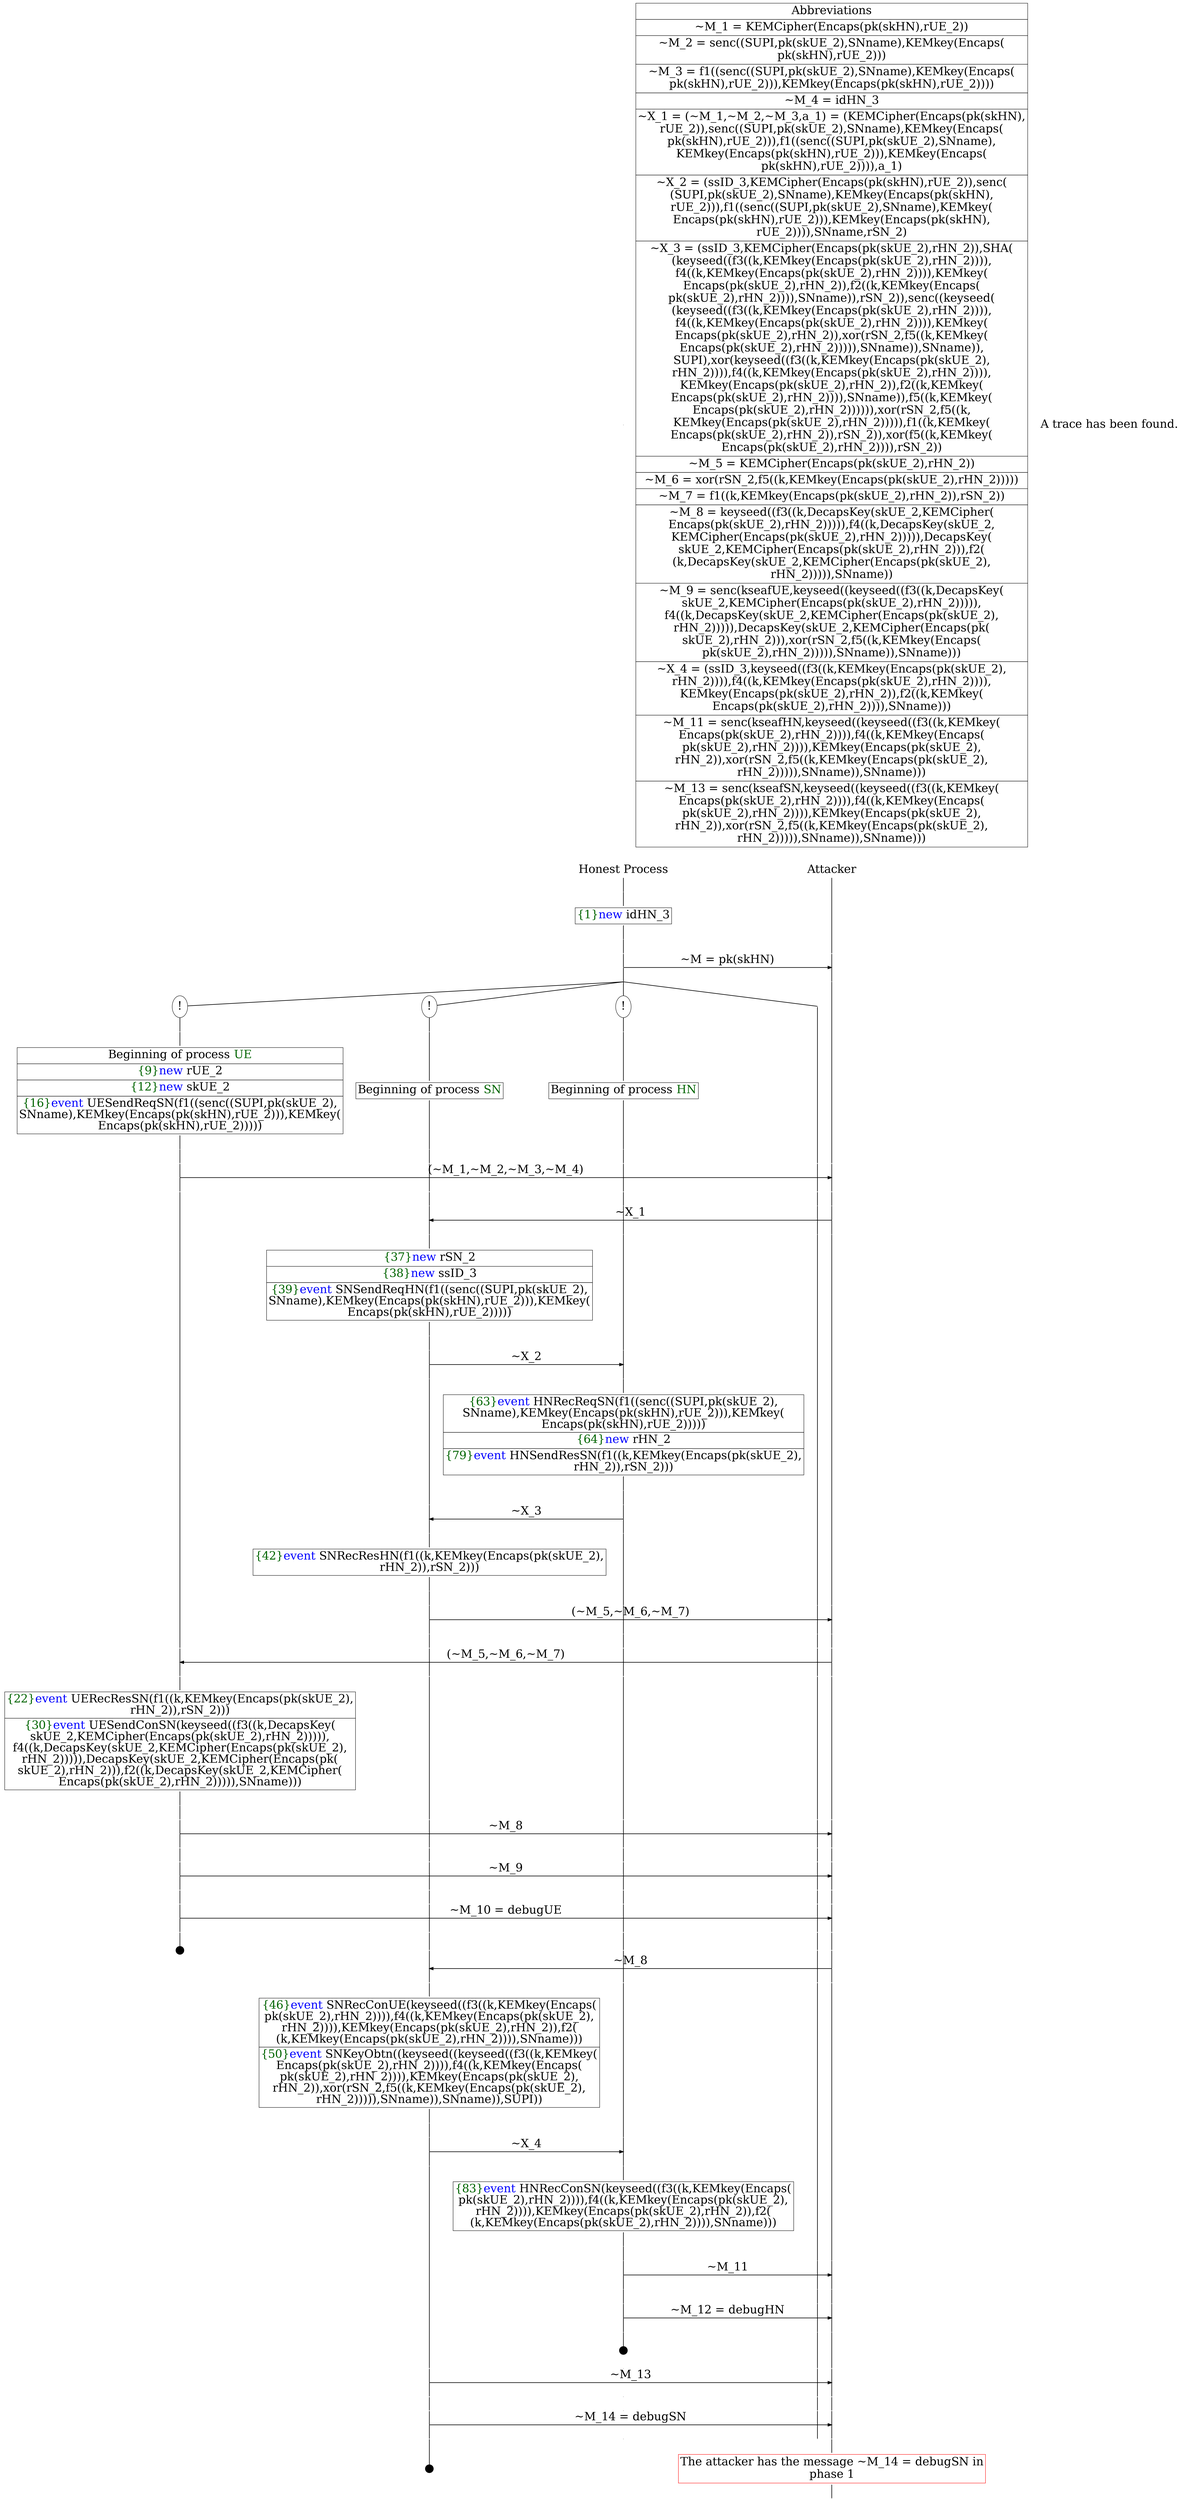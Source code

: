 digraph {
graph [ordering = out]
edge [arrowhead = none, penwidth = 1.6, fontsize = 30]
node [shape = point, width = 0, height = 0, fontsize = 30]
Trace<br/>
[label = <A trace has been found.<br/>
>, shape = plaintext]
P0__0 [label = "Honest Process", shape = plaintext]
P__0 [label = "Attacker", shape = plaintext]
Trace -> P0__0 [label = "", style = invisible, weight = 100]{rank = same; P0__0 P__0}
P0__0 -> P0__1 [label = <>, weight = 100]
P0__1 -> P0__2 [label = <>, weight = 100]
P0__2 [shape = plaintext, label = <<TABLE BORDER="0" CELLBORDER="1" CELLSPACING="0" CELLPADDING="4"> <TR><TD><FONT COLOR="darkgreen">{1}</FONT><FONT COLOR="blue">new </FONT>idHN_3</TD></TR></TABLE>>]
P0__2 -> P0__3 [label = <>, weight = 100]
P0__3 -> P0__4 [label = <>, weight = 100]
P__0 -> P__1 [label = <>, weight = 100]
{rank = same; P__1 P0__4}
P0__4 -> P0__5 [label = <>, weight = 100]
P__1 -> P__2 [label = <>, weight = 100]
{rank = same; P__2 P0__5}
P0__5 -> P__2 [label = <~M = pk(skHN)>, arrowhead = normal]
P0__5 -> P0__6 [label = <>, weight = 100]
P__2 -> P__3 [label = <>, weight = 100]
{rank = same; P__3 P0__6}
/*RPar */
P0__6 -> P0_3__6 [label = <>]
P0__6 -> P0_2__6 [label = <>]
P0__6 -> P0_1__6 [label = <>]
P0__6 -> P0_0__6 [label = <>]
P0__6 [label = "", fixedsize = false, width = 0, height = 0, shape = none]
{rank = same; P0_0__6 P0_1__6 P0_2__6 P0_3__6}
P0_1__6 [label = "!", shape = ellipse]
P0_1_0__6 [label = "", fixedsize = false, width = 0, height = 0, shape = none]
P0_1__6 -> P0_1_0__6 [label = <>, weight = 100]
P0_1_0__6 -> P0_1_0__7 [label = <>, weight = 100]
P0_1_0__7 [shape = plaintext, label = <<TABLE BORDER="0" CELLBORDER="1" CELLSPACING="0" CELLPADDING="4"> <TR><TD>Beginning of process <FONT COLOR="darkgreen">HN</FONT></TD></TR></TABLE>>]
P0_1_0__7 -> P0_1_0__8 [label = <>, weight = 100]
P0_2__6 [label = "!", shape = ellipse]
P0_2_0__6 [label = "", fixedsize = false, width = 0, height = 0, shape = none]
P0_2__6 -> P0_2_0__6 [label = <>, weight = 100]
P0_2_0__6 -> P0_2_0__7 [label = <>, weight = 100]
P0_2_0__7 [shape = plaintext, label = <<TABLE BORDER="0" CELLBORDER="1" CELLSPACING="0" CELLPADDING="4"> <TR><TD>Beginning of process <FONT COLOR="darkgreen">SN</FONT></TD></TR></TABLE>>]
P0_2_0__7 -> P0_2_0__8 [label = <>, weight = 100]
P0_3__6 [label = "!", shape = ellipse]
P0_3_0__6 [label = "", fixedsize = false, width = 0, height = 0, shape = none]
P0_3__6 -> P0_3_0__6 [label = <>, weight = 100]
P0_3_0__6 -> P0_3_0__7 [label = <>, weight = 100]
P0_3_0__7 [shape = plaintext, label = <<TABLE BORDER="0" CELLBORDER="1" CELLSPACING="0" CELLPADDING="4"> <TR><TD>Beginning of process <FONT COLOR="darkgreen">UE</FONT></TD></TR><TR><TD><FONT COLOR="darkgreen">{9}</FONT><FONT COLOR="blue">new </FONT>rUE_2</TD></TR><TR><TD><FONT COLOR="darkgreen">{12}</FONT><FONT COLOR="blue">new </FONT>skUE_2</TD></TR><TR><TD><FONT COLOR="darkgreen">{16}</FONT><FONT COLOR="blue">event</FONT> UESendReqSN(f1((senc((SUPI,pk(skUE_2),<br/>
SNname),KEMkey(Encaps(pk(skHN),rUE_2))),KEMkey(<br/>
Encaps(pk(skHN),rUE_2)))))</TD></TR></TABLE>>]
P0_3_0__7 -> P0_3_0__8 [label = <>, weight = 100]
P0_3_0__8 -> P0_3_0__9 [label = <>, weight = 100]
P0_2_0__8 -> P0_2_0__9 [label = <>, weight = 100]
P0_1_0__8 -> P0_1_0__9 [label = <>, weight = 100]
P0_0__6 -> P0_0__7 [label = <>, weight = 100]
P__3 -> P__4 [label = <>, weight = 100]
{rank = same; P__4 P0_0__7 P0_1_0__9 P0_2_0__9 P0_3_0__9}
P0_3_0__9 -> P0_3_0__10 [label = <>, weight = 100]
P__4 -> P__5 [label = <>, weight = 100]
{rank = same; P__5 P0_3_0__10}
P0_3_0__10 -> P__5 [label = <(~M_1,~M_2,~M_3,~M_4)>, arrowhead = normal]
P0_3_0__10 -> P0_3_0__11 [label = <>, weight = 100]
P0_2_0__9 -> P0_2_0__10 [label = <>, weight = 100]
P0_1_0__9 -> P0_1_0__10 [label = <>, weight = 100]
P0_0__7 -> P0_0__8 [label = <>, weight = 100]
P__5 -> P__6 [label = <>, weight = 100]
{rank = same; P__6 P0_0__8 P0_1_0__10 P0_2_0__10 P0_3_0__11}
P0_2_0__10 -> P0_2_0__11 [label = <>, weight = 100]
P0_1_0__10 -> P0_1_0__11 [label = <>, weight = 100]
P0_0__8 -> P0_0__9 [label = <>, weight = 100]
P__6 -> P__7 [label = <>, weight = 100]
{rank = same; P__7 P0_0__9 P0_1_0__11 P0_2_0__11}
P0_2_0__11 -> P0_2_0__12 [label = <>, weight = 100]
P__7 -> P__8 [label = <>, weight = 100]
{rank = same; P__8 P0_2_0__12}
P0_2_0__12 -> P__8 [label = <~X_1>, dir = back, arrowhead = normal]
P0_2_0__12 -> P0_2_0__13 [label = <>, weight = 100]
P0_1_0__11 -> P0_1_0__12 [label = <>, weight = 100]
P0_0__9 -> P0_0__10 [label = <>, weight = 100]
P__8 -> P__9 [label = <>, weight = 100]
{rank = same; P__9 P0_0__10 P0_1_0__12 P0_2_0__13}
P0_2_0__13 -> P0_2_0__14 [label = <>, weight = 100]
P0_2_0__14 [shape = plaintext, label = <<TABLE BORDER="0" CELLBORDER="1" CELLSPACING="0" CELLPADDING="4"> <TR><TD><FONT COLOR="darkgreen">{37}</FONT><FONT COLOR="blue">new </FONT>rSN_2</TD></TR><TR><TD><FONT COLOR="darkgreen">{38}</FONT><FONT COLOR="blue">new </FONT>ssID_3</TD></TR><TR><TD><FONT COLOR="darkgreen">{39}</FONT><FONT COLOR="blue">event</FONT> SNSendReqHN(f1((senc((SUPI,pk(skUE_2),<br/>
SNname),KEMkey(Encaps(pk(skHN),rUE_2))),KEMkey(<br/>
Encaps(pk(skHN),rUE_2)))))</TD></TR></TABLE>>]
P0_2_0__14 -> P0_2_0__15 [label = <>, weight = 100]
P0_2_0__15 -> P0_2_0__16 [label = <>, weight = 100]
P0_1_0__12 -> P0_1_0__13 [label = <>, weight = 100]
{rank = same; P0_1_0__13 P0_2_0__16}
P0_2_0__16 -> P0_2_0__17 [label = <>, weight = 100]
P0_1_0__13 -> P0_1_0__14 [label = <>, weight = 100]
{rank = same; P0_1_0__14 P0_2_0__17}
P0_2_0__17 -> P0_1_0__14 [label = <~X_2>, arrowhead = normal]
P0_2_0__17 -> P0_2_0__18 [label = <>, weight = 100]
P0_1_0__14 -> P0_1_0__15 [label = <>, weight = 100]
{rank = same; P0_1_0__15 P0_2_0__18}
P0_1_0__15 -> P0_1_0__16 [label = <>, weight = 100]
P0_1_0__16 [shape = plaintext, label = <<TABLE BORDER="0" CELLBORDER="1" CELLSPACING="0" CELLPADDING="4"> <TR><TD><FONT COLOR="darkgreen">{63}</FONT><FONT COLOR="blue">event</FONT> HNRecReqSN(f1((senc((SUPI,pk(skUE_2),<br/>
SNname),KEMkey(Encaps(pk(skHN),rUE_2))),KEMkey(<br/>
Encaps(pk(skHN),rUE_2)))))</TD></TR><TR><TD><FONT COLOR="darkgreen">{64}</FONT><FONT COLOR="blue">new </FONT>rHN_2</TD></TR><TR><TD><FONT COLOR="darkgreen">{79}</FONT><FONT COLOR="blue">event</FONT> HNSendResSN(f1((k,KEMkey(Encaps(pk(skUE_2),<br/>
rHN_2)),rSN_2)))</TD></TR></TABLE>>]
P0_1_0__16 -> P0_1_0__17 [label = <>, weight = 100]
P0_2_0__18 -> P0_2_0__19 [label = <>, weight = 100]
P0_1_0__17 -> P0_1_0__18 [label = <>, weight = 100]
{rank = same; P0_1_0__18 P0_2_0__19}
P0_2_0__19 -> P0_2_0__20 [label = <>, weight = 100]
P0_1_0__18 -> P0_1_0__19 [label = <>, weight = 100]
{rank = same; P0_1_0__19 P0_2_0__20}
P0_2_0__20 -> P0_1_0__19 [label = <~X_3>, dir = back, arrowhead = normal]
P0_2_0__20 -> P0_2_0__21 [label = <>, weight = 100]
P0_1_0__19 -> P0_1_0__20 [label = <>, weight = 100]
{rank = same; P0_1_0__20 P0_2_0__21}
P0_2_0__21 -> P0_2_0__22 [label = <>, weight = 100]
P0_2_0__22 [shape = plaintext, label = <<TABLE BORDER="0" CELLBORDER="1" CELLSPACING="0" CELLPADDING="4"> <TR><TD><FONT COLOR="darkgreen">{42}</FONT><FONT COLOR="blue">event</FONT> SNRecResHN(f1((k,KEMkey(Encaps(pk(skUE_2),<br/>
rHN_2)),rSN_2)))</TD></TR></TABLE>>]
P0_2_0__22 -> P0_2_0__23 [label = <>, weight = 100]
P0_2_0__23 -> P0_2_0__24 [label = <>, weight = 100]
P0_1_0__20 -> P0_1_0__21 [label = <>, weight = 100]
P0_0__10 -> P0_0__11 [label = <>, weight = 100]
P__9 -> P__10 [label = <>, weight = 100]
{rank = same; P__10 P0_0__11 P0_1_0__21 P0_2_0__24}
P0_2_0__24 -> P0_2_0__25 [label = <>, weight = 100]
P__10 -> P__11 [label = <>, weight = 100]
{rank = same; P__11 P0_2_0__25}
P0_2_0__25 -> P__11 [label = <(~M_5,~M_6,~M_7)>, arrowhead = normal]
P0_2_0__25 -> P0_2_0__26 [label = <>, weight = 100]
P0_1_0__21 -> P0_1_0__22 [label = <>, weight = 100]
P0_0__11 -> P0_0__12 [label = <>, weight = 100]
P__11 -> P__12 [label = <>, weight = 100]
{rank = same; P__12 P0_0__12 P0_1_0__22 P0_2_0__26}
P0_3_0__11 -> P0_3_0__12 [label = <>, weight = 100]
P0_2_0__26 -> P0_2_0__27 [label = <>, weight = 100]
P0_1_0__22 -> P0_1_0__23 [label = <>, weight = 100]
P0_0__12 -> P0_0__13 [label = <>, weight = 100]
P__12 -> P__13 [label = <>, weight = 100]
{rank = same; P__13 P0_0__13 P0_1_0__23 P0_2_0__27 P0_3_0__12}
P0_3_0__12 -> P0_3_0__13 [label = <>, weight = 100]
P__13 -> P__14 [label = <>, weight = 100]
{rank = same; P__14 P0_3_0__13}
P0_3_0__13 -> P__14 [label = <(~M_5,~M_6,~M_7)>, dir = back, arrowhead = normal]
P0_3_0__13 -> P0_3_0__14 [label = <>, weight = 100]
P0_2_0__27 -> P0_2_0__28 [label = <>, weight = 100]
P0_1_0__23 -> P0_1_0__24 [label = <>, weight = 100]
P0_0__13 -> P0_0__14 [label = <>, weight = 100]
P__14 -> P__15 [label = <>, weight = 100]
{rank = same; P__15 P0_0__14 P0_1_0__24 P0_2_0__28 P0_3_0__14}
P0_3_0__14 -> P0_3_0__15 [label = <>, weight = 100]
P0_3_0__15 [shape = plaintext, label = <<TABLE BORDER="0" CELLBORDER="1" CELLSPACING="0" CELLPADDING="4"> <TR><TD><FONT COLOR="darkgreen">{22}</FONT><FONT COLOR="blue">event</FONT> UERecResSN(f1((k,KEMkey(Encaps(pk(skUE_2),<br/>
rHN_2)),rSN_2)))</TD></TR><TR><TD><FONT COLOR="darkgreen">{30}</FONT><FONT COLOR="blue">event</FONT> UESendConSN(keyseed((f3((k,DecapsKey(<br/>
skUE_2,KEMCipher(Encaps(pk(skUE_2),rHN_2))))),<br/>
f4((k,DecapsKey(skUE_2,KEMCipher(Encaps(pk(skUE_2),<br/>
rHN_2))))),DecapsKey(skUE_2,KEMCipher(Encaps(pk(<br/>
skUE_2),rHN_2))),f2((k,DecapsKey(skUE_2,KEMCipher(<br/>
Encaps(pk(skUE_2),rHN_2))))),SNname)))</TD></TR></TABLE>>]
P0_3_0__15 -> P0_3_0__16 [label = <>, weight = 100]
P0_3_0__16 -> P0_3_0__17 [label = <>, weight = 100]
P0_2_0__28 -> P0_2_0__29 [label = <>, weight = 100]
P0_1_0__24 -> P0_1_0__25 [label = <>, weight = 100]
P0_0__14 -> P0_0__15 [label = <>, weight = 100]
P__15 -> P__16 [label = <>, weight = 100]
{rank = same; P__16 P0_0__15 P0_1_0__25 P0_2_0__29 P0_3_0__17}
P0_3_0__17 -> P0_3_0__18 [label = <>, weight = 100]
P__16 -> P__17 [label = <>, weight = 100]
{rank = same; P__17 P0_3_0__18}
P0_3_0__18 -> P__17 [label = <~M_8>, arrowhead = normal]
P0_3_0__18 -> P0_3_0__19 [label = <>, weight = 100]
P0_2_0__29 -> P0_2_0__30 [label = <>, weight = 100]
P0_1_0__25 -> P0_1_0__26 [label = <>, weight = 100]
P0_0__15 -> P0_0__16 [label = <>, weight = 100]
P__17 -> P__18 [label = <>, weight = 100]
{rank = same; P__18 P0_0__16 P0_1_0__26 P0_2_0__30 P0_3_0__19}
P0_3_0__19 -> P0_3_0__20 [label = <>, weight = 100]
P0_2_0__30 -> P0_2_0__31 [label = <>, weight = 100]
P0_1_0__26 -> P0_1_0__27 [label = <>, weight = 100]
P0_0__16 -> P0_0__17 [label = <>, weight = 100]
P__18 -> P__19 [label = <>, weight = 100]
{rank = same; P__19 P0_0__17 P0_1_0__27 P0_2_0__31 P0_3_0__20}
P0_3_0__20 -> P0_3_0__21 [label = <>, weight = 100]
P__19 -> P__20 [label = <>, weight = 100]
{rank = same; P__20 P0_3_0__21}
P0_3_0__21 -> P__20 [label = <~M_9>, arrowhead = normal]
P0_3_0__21 -> P0_3_0__22 [label = <>, weight = 100]
P0_2_0__31 -> P0_2_0__32 [label = <>, weight = 100]
P0_1_0__27 -> P0_1_0__28 [label = <>, weight = 100]
P0_0__17 -> P0_0__18 [label = <>, weight = 100]
P__20 -> P__21 [label = <>, weight = 100]
{rank = same; P__21 P0_0__18 P0_1_0__28 P0_2_0__32 P0_3_0__22}
P0_3_0__22 -> P0_3_0__23 [label = <>, weight = 100]
P0_2_0__32 -> P0_2_0__33 [label = <>, weight = 100]
P0_1_0__28 -> P0_1_0__29 [label = <>, weight = 100]
P0_0__18 -> P0_0__19 [label = <>, weight = 100]
P__21 -> P__22 [label = <>, weight = 100]
{rank = same; P__22 P0_0__19 P0_1_0__29 P0_2_0__33 P0_3_0__23}
P0_3_0__23 -> P0_3_0__24 [label = <>, weight = 100]
P__22 -> P__23 [label = <>, weight = 100]
{rank = same; P__23 P0_3_0__24}
P0_3_0__24 -> P__23 [label = <~M_10 = debugUE>, arrowhead = normal]
P0_3_0__24 -> P0_3_0__25 [label = <>, weight = 100]
P0_2_0__33 -> P0_2_0__34 [label = <>, weight = 100]
P0_1_0__29 -> P0_1_0__30 [label = <>, weight = 100]
P0_0__19 -> P0_0__20 [label = <>, weight = 100]
P__23 -> P__24 [label = <>, weight = 100]
{rank = same; P__24 P0_0__20 P0_1_0__30 P0_2_0__34 P0_3_0__25}
P0_3_0__26 [label = "", width = 0.3, height = 0.3]
P0_3_0__25 -> P0_3_0__26 [label = <>, weight = 100]
P0_2_0__34 -> P0_2_0__35 [label = <>, weight = 100]
P0_1_0__30 -> P0_1_0__31 [label = <>, weight = 100]
P0_0__20 -> P0_0__21 [label = <>, weight = 100]
P__24 -> P__25 [label = <>, weight = 100]
{rank = same; P__25 P0_0__21 P0_1_0__31 P0_2_0__35}
P0_2_0__35 -> P0_2_0__36 [label = <>, weight = 100]
P__25 -> P__26 [label = <>, weight = 100]
{rank = same; P__26 P0_2_0__36}
P0_2_0__36 -> P__26 [label = <~M_8>, dir = back, arrowhead = normal]
P0_2_0__36 -> P0_2_0__37 [label = <>, weight = 100]
P0_1_0__31 -> P0_1_0__32 [label = <>, weight = 100]
P0_0__21 -> P0_0__22 [label = <>, weight = 100]
P__26 -> P__27 [label = <>, weight = 100]
{rank = same; P__27 P0_0__22 P0_1_0__32 P0_2_0__37}
P0_2_0__37 -> P0_2_0__38 [label = <>, weight = 100]
P0_2_0__38 [shape = plaintext, label = <<TABLE BORDER="0" CELLBORDER="1" CELLSPACING="0" CELLPADDING="4"> <TR><TD><FONT COLOR="darkgreen">{46}</FONT><FONT COLOR="blue">event</FONT> SNRecConUE(keyseed((f3((k,KEMkey(Encaps(<br/>
pk(skUE_2),rHN_2)))),f4((k,KEMkey(Encaps(pk(skUE_2),<br/>
rHN_2)))),KEMkey(Encaps(pk(skUE_2),rHN_2)),f2(<br/>
(k,KEMkey(Encaps(pk(skUE_2),rHN_2)))),SNname)))<br/>
</TD></TR><TR><TD><FONT COLOR="darkgreen">{50}</FONT><FONT COLOR="blue">event</FONT> SNKeyObtn((keyseed((keyseed((f3((k,KEMkey(<br/>
Encaps(pk(skUE_2),rHN_2)))),f4((k,KEMkey(Encaps(<br/>
pk(skUE_2),rHN_2)))),KEMkey(Encaps(pk(skUE_2),<br/>
rHN_2)),xor(rSN_2,f5((k,KEMkey(Encaps(pk(skUE_2),<br/>
rHN_2))))),SNname)),SNname)),SUPI))</TD></TR></TABLE>>]
P0_2_0__38 -> P0_2_0__39 [label = <>, weight = 100]
P0_2_0__39 -> P0_2_0__40 [label = <>, weight = 100]
P0_1_0__32 -> P0_1_0__33 [label = <>, weight = 100]
{rank = same; P0_1_0__33 P0_2_0__40}
P0_2_0__40 -> P0_2_0__41 [label = <>, weight = 100]
P0_1_0__33 -> P0_1_0__34 [label = <>, weight = 100]
{rank = same; P0_1_0__34 P0_2_0__41}
P0_2_0__41 -> P0_1_0__34 [label = <~X_4>, arrowhead = normal]
P0_2_0__41 -> P0_2_0__42 [label = <>, weight = 100]
P0_1_0__34 -> P0_1_0__35 [label = <>, weight = 100]
{rank = same; P0_1_0__35 P0_2_0__42}
P0_1_0__35 -> P0_1_0__36 [label = <>, weight = 100]
P0_1_0__36 [shape = plaintext, label = <<TABLE BORDER="0" CELLBORDER="1" CELLSPACING="0" CELLPADDING="4"> <TR><TD><FONT COLOR="darkgreen">{83}</FONT><FONT COLOR="blue">event</FONT> HNRecConSN(keyseed((f3((k,KEMkey(Encaps(<br/>
pk(skUE_2),rHN_2)))),f4((k,KEMkey(Encaps(pk(skUE_2),<br/>
rHN_2)))),KEMkey(Encaps(pk(skUE_2),rHN_2)),f2(<br/>
(k,KEMkey(Encaps(pk(skUE_2),rHN_2)))),SNname)))<br/>
</TD></TR></TABLE>>]
P0_1_0__36 -> P0_1_0__37 [label = <>, weight = 100]
P0_1_0__37 -> P0_1_0__38 [label = <>, weight = 100]
P0_0__22 -> P0_0__23 [label = <>, weight = 100]
P__27 -> P__28 [label = <>, weight = 100]
{rank = same; P__28 P0_0__23 P0_1_0__38}
P0_1_0__38 -> P0_1_0__39 [label = <>, weight = 100]
P__28 -> P__29 [label = <>, weight = 100]
{rank = same; P__29 P0_1_0__39}
P0_1_0__39 -> P__29 [label = <~M_11>, arrowhead = normal]
P0_1_0__39 -> P0_1_0__40 [label = <>, weight = 100]
P0_0__23 -> P0_0__24 [label = <>, weight = 100]
P__29 -> P__30 [label = <>, weight = 100]
{rank = same; P__30 P0_0__24 P0_1_0__40}
P0_1_0__40 -> P0_1_0__41 [label = <>, weight = 100]
P0_0__24 -> P0_0__25 [label = <>, weight = 100]
P__30 -> P__31 [label = <>, weight = 100]
{rank = same; P__31 P0_0__25 P0_1_0__41}
P0_1_0__41 -> P0_1_0__42 [label = <>, weight = 100]
P__31 -> P__32 [label = <>, weight = 100]
{rank = same; P__32 P0_1_0__42}
P0_1_0__42 -> P__32 [label = <~M_12 = debugHN>, arrowhead = normal]
P0_1_0__42 -> P0_1_0__43 [label = <>, weight = 100]
P0_0__25 -> P0_0__26 [label = <>, weight = 100]
P__32 -> P__33 [label = <>, weight = 100]
{rank = same; P__33 P0_0__26 P0_1_0__43}
P0_1_0__44 [label = "", width = 0.3, height = 0.3]
P0_1_0__43 -> P0_1_0__44 [label = <>, weight = 100]
P0_2_0__42 -> P0_2_0__43 [label = <>, weight = 100]
P0_1_0__45 [label = "", style = invisible]
P0_1_0__44 -> P0_1_0__45 [label = <>, weight = 100, style = invisible]
P0_0__26 -> P0_0__27 [label = <>, weight = 100]
P__33 -> P__34 [label = <>, weight = 100]
{rank = same; P__34 P0_0__27 P0_1_0__45 P0_2_0__43}
P0_2_0__43 -> P0_2_0__44 [label = <>, weight = 100]
P__34 -> P__35 [label = <>, weight = 100]
{rank = same; P__35 P0_2_0__44}
P0_2_0__44 -> P__35 [label = <~M_13>, arrowhead = normal]
P0_2_0__44 -> P0_2_0__45 [label = <>, weight = 100]
P0_1_0__46 [label = "", style = invisible]
P0_1_0__45 -> P0_1_0__46 [label = <>, weight = 100, style = invisible]
P0_0__27 -> P0_0__28 [label = <>, weight = 100]
P__35 -> P__36 [label = <>, weight = 100]
{rank = same; P__36 P0_0__28 P0_1_0__46 P0_2_0__45}
P0_2_0__45 -> P0_2_0__46 [label = <>, weight = 100]
P0_1_0__47 [label = "", style = invisible]
P0_1_0__46 -> P0_1_0__47 [label = <>, weight = 100, style = invisible]
P0_0__28 -> P0_0__29 [label = <>, weight = 100]
P__36 -> P__37 [label = <>, weight = 100]
{rank = same; P__37 P0_0__29 P0_1_0__47 P0_2_0__46}
P0_2_0__46 -> P0_2_0__47 [label = <>, weight = 100]
P__37 -> P__38 [label = <>, weight = 100]
{rank = same; P__38 P0_2_0__47}
P0_2_0__47 -> P__38 [label = <~M_14 = debugSN>, arrowhead = normal]
P0_2_0__47 -> P0_2_0__48 [label = <>, weight = 100]
P0_1_0__48 [label = "", style = invisible]
P0_1_0__47 -> P0_1_0__48 [label = <>, weight = 100, style = invisible]
P0_0__29 -> P0_0__30 [label = <>, weight = 100]
P__38 -> P__39 [label = <>, weight = 100]
{rank = same; P__39 P0_0__30 P0_1_0__48 P0_2_0__48}
P0_2_0__49 [label = "", width = 0.3, height = 0.3]
P0_2_0__48 -> P0_2_0__49 [label = <>, weight = 100]
P__39 -> P__40 [label = <>, weight = 100]
P__40 [color = red, shape = plaintext, label = <<TABLE BORDER="0" CELLBORDER="1" CELLSPACING="0" CELLPADDING="4"> <TR><TD>The attacker has the message ~M_14 = debugSN in<br/>
phase 1</TD></TR></TABLE>>]
P__40 -> P__41 [label = <>, weight = 100]
Abbrev [shape = plaintext, label = <<TABLE BORDER="0" CELLBORDER="1" CELLSPACING="0" CELLPADDING="4"><TR> <TD> Abbreviations </TD></TR><TR><TD>~M_1 = KEMCipher(Encaps(pk(skHN),rUE_2))</TD></TR><TR><TD>~M_2 = senc((SUPI,pk(skUE_2),SNname),KEMkey(Encaps(<br/>
pk(skHN),rUE_2)))</TD></TR><TR><TD>~M_3 = f1((senc((SUPI,pk(skUE_2),SNname),KEMkey(Encaps(<br/>
pk(skHN),rUE_2))),KEMkey(Encaps(pk(skHN),rUE_2))))</TD></TR><TR><TD>~M_4 = idHN_3</TD></TR><TR><TD>~X_1 = (~M_1,~M_2,~M_3,a_1) = (KEMCipher(Encaps(pk(skHN),<br/>
rUE_2)),senc((SUPI,pk(skUE_2),SNname),KEMkey(Encaps(<br/>
pk(skHN),rUE_2))),f1((senc((SUPI,pk(skUE_2),SNname),<br/>
KEMkey(Encaps(pk(skHN),rUE_2))),KEMkey(Encaps(<br/>
pk(skHN),rUE_2)))),a_1)</TD></TR><TR><TD>~X_2 = (ssID_3,KEMCipher(Encaps(pk(skHN),rUE_2)),senc(<br/>
(SUPI,pk(skUE_2),SNname),KEMkey(Encaps(pk(skHN),<br/>
rUE_2))),f1((senc((SUPI,pk(skUE_2),SNname),KEMkey(<br/>
Encaps(pk(skHN),rUE_2))),KEMkey(Encaps(pk(skHN),<br/>
rUE_2)))),SNname,rSN_2)</TD></TR><TR><TD>~X_3 = (ssID_3,KEMCipher(Encaps(pk(skUE_2),rHN_2)),SHA(<br/>
(keyseed((f3((k,KEMkey(Encaps(pk(skUE_2),rHN_2)))),<br/>
f4((k,KEMkey(Encaps(pk(skUE_2),rHN_2)))),KEMkey(<br/>
Encaps(pk(skUE_2),rHN_2)),f2((k,KEMkey(Encaps(<br/>
pk(skUE_2),rHN_2)))),SNname)),rSN_2)),senc((keyseed(<br/>
(keyseed((f3((k,KEMkey(Encaps(pk(skUE_2),rHN_2)))),<br/>
f4((k,KEMkey(Encaps(pk(skUE_2),rHN_2)))),KEMkey(<br/>
Encaps(pk(skUE_2),rHN_2)),xor(rSN_2,f5((k,KEMkey(<br/>
Encaps(pk(skUE_2),rHN_2))))),SNname)),SNname)),<br/>
SUPI),xor(keyseed((f3((k,KEMkey(Encaps(pk(skUE_2),<br/>
rHN_2)))),f4((k,KEMkey(Encaps(pk(skUE_2),rHN_2)))),<br/>
KEMkey(Encaps(pk(skUE_2),rHN_2)),f2((k,KEMkey(<br/>
Encaps(pk(skUE_2),rHN_2)))),SNname)),f5((k,KEMkey(<br/>
Encaps(pk(skUE_2),rHN_2)))))),xor(rSN_2,f5((k,<br/>
KEMkey(Encaps(pk(skUE_2),rHN_2))))),f1((k,KEMkey(<br/>
Encaps(pk(skUE_2),rHN_2)),rSN_2)),xor(f5((k,KEMkey(<br/>
Encaps(pk(skUE_2),rHN_2)))),rSN_2))</TD></TR><TR><TD>~M_5 = KEMCipher(Encaps(pk(skUE_2),rHN_2))</TD></TR><TR><TD>~M_6 = xor(rSN_2,f5((k,KEMkey(Encaps(pk(skUE_2),rHN_2)))))</TD></TR><TR><TD>~M_7 = f1((k,KEMkey(Encaps(pk(skUE_2),rHN_2)),rSN_2))</TD></TR><TR><TD>~M_8 = keyseed((f3((k,DecapsKey(skUE_2,KEMCipher(<br/>
Encaps(pk(skUE_2),rHN_2))))),f4((k,DecapsKey(skUE_2,<br/>
KEMCipher(Encaps(pk(skUE_2),rHN_2))))),DecapsKey(<br/>
skUE_2,KEMCipher(Encaps(pk(skUE_2),rHN_2))),f2(<br/>
(k,DecapsKey(skUE_2,KEMCipher(Encaps(pk(skUE_2),<br/>
rHN_2))))),SNname))</TD></TR><TR><TD>~M_9 = senc(kseafUE,keyseed((keyseed((f3((k,DecapsKey(<br/>
skUE_2,KEMCipher(Encaps(pk(skUE_2),rHN_2))))),<br/>
f4((k,DecapsKey(skUE_2,KEMCipher(Encaps(pk(skUE_2),<br/>
rHN_2))))),DecapsKey(skUE_2,KEMCipher(Encaps(pk(<br/>
skUE_2),rHN_2))),xor(rSN_2,f5((k,KEMkey(Encaps(<br/>
pk(skUE_2),rHN_2))))),SNname)),SNname)))</TD></TR><TR><TD>~X_4 = (ssID_3,keyseed((f3((k,KEMkey(Encaps(pk(skUE_2),<br/>
rHN_2)))),f4((k,KEMkey(Encaps(pk(skUE_2),rHN_2)))),<br/>
KEMkey(Encaps(pk(skUE_2),rHN_2)),f2((k,KEMkey(<br/>
Encaps(pk(skUE_2),rHN_2)))),SNname)))</TD></TR><TR><TD>~M_11 = senc(kseafHN,keyseed((keyseed((f3((k,KEMkey(<br/>
Encaps(pk(skUE_2),rHN_2)))),f4((k,KEMkey(Encaps(<br/>
pk(skUE_2),rHN_2)))),KEMkey(Encaps(pk(skUE_2),<br/>
rHN_2)),xor(rSN_2,f5((k,KEMkey(Encaps(pk(skUE_2),<br/>
rHN_2))))),SNname)),SNname)))</TD></TR><TR><TD>~M_13 = senc(kseafSN,keyseed((keyseed((f3((k,KEMkey(<br/>
Encaps(pk(skUE_2),rHN_2)))),f4((k,KEMkey(Encaps(<br/>
pk(skUE_2),rHN_2)))),KEMkey(Encaps(pk(skUE_2),<br/>
rHN_2)),xor(rSN_2,f5((k,KEMkey(Encaps(pk(skUE_2),<br/>
rHN_2))))),SNname)),SNname)))</TD></TR></TABLE>>]Abbrev -> P__0 [style = invisible, weight =100]}